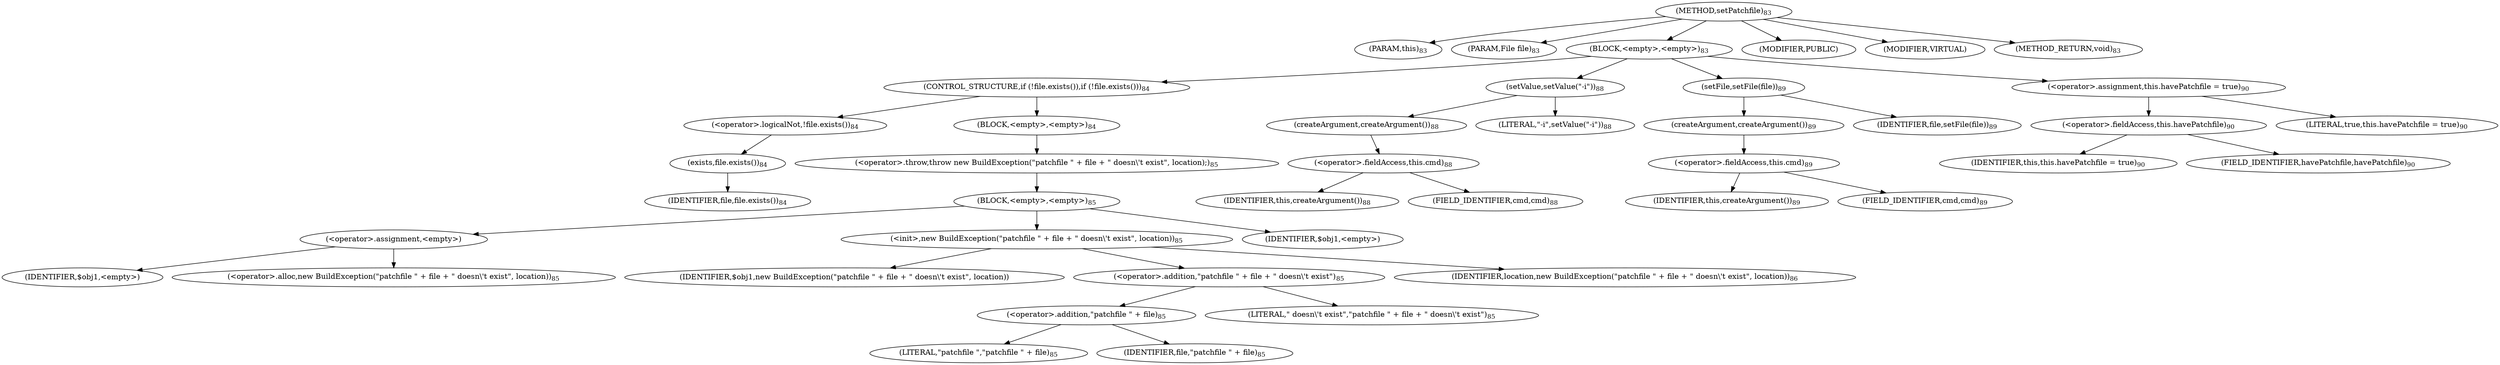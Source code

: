 digraph "setPatchfile" {  
"36" [label = <(METHOD,setPatchfile)<SUB>83</SUB>> ]
"37" [label = <(PARAM,this)<SUB>83</SUB>> ]
"38" [label = <(PARAM,File file)<SUB>83</SUB>> ]
"39" [label = <(BLOCK,&lt;empty&gt;,&lt;empty&gt;)<SUB>83</SUB>> ]
"40" [label = <(CONTROL_STRUCTURE,if (!file.exists()),if (!file.exists()))<SUB>84</SUB>> ]
"41" [label = <(&lt;operator&gt;.logicalNot,!file.exists())<SUB>84</SUB>> ]
"42" [label = <(exists,file.exists())<SUB>84</SUB>> ]
"43" [label = <(IDENTIFIER,file,file.exists())<SUB>84</SUB>> ]
"44" [label = <(BLOCK,&lt;empty&gt;,&lt;empty&gt;)<SUB>84</SUB>> ]
"45" [label = <(&lt;operator&gt;.throw,throw new BuildException(&quot;patchfile &quot; + file + &quot; doesn\'t exist&quot;, location);)<SUB>85</SUB>> ]
"46" [label = <(BLOCK,&lt;empty&gt;,&lt;empty&gt;)<SUB>85</SUB>> ]
"47" [label = <(&lt;operator&gt;.assignment,&lt;empty&gt;)> ]
"48" [label = <(IDENTIFIER,$obj1,&lt;empty&gt;)> ]
"49" [label = <(&lt;operator&gt;.alloc,new BuildException(&quot;patchfile &quot; + file + &quot; doesn\'t exist&quot;, location))<SUB>85</SUB>> ]
"50" [label = <(&lt;init&gt;,new BuildException(&quot;patchfile &quot; + file + &quot; doesn\'t exist&quot;, location))<SUB>85</SUB>> ]
"51" [label = <(IDENTIFIER,$obj1,new BuildException(&quot;patchfile &quot; + file + &quot; doesn\'t exist&quot;, location))> ]
"52" [label = <(&lt;operator&gt;.addition,&quot;patchfile &quot; + file + &quot; doesn\'t exist&quot;)<SUB>85</SUB>> ]
"53" [label = <(&lt;operator&gt;.addition,&quot;patchfile &quot; + file)<SUB>85</SUB>> ]
"54" [label = <(LITERAL,&quot;patchfile &quot;,&quot;patchfile &quot; + file)<SUB>85</SUB>> ]
"55" [label = <(IDENTIFIER,file,&quot;patchfile &quot; + file)<SUB>85</SUB>> ]
"56" [label = <(LITERAL,&quot; doesn\'t exist&quot;,&quot;patchfile &quot; + file + &quot; doesn\'t exist&quot;)<SUB>85</SUB>> ]
"57" [label = <(IDENTIFIER,location,new BuildException(&quot;patchfile &quot; + file + &quot; doesn\'t exist&quot;, location))<SUB>86</SUB>> ]
"58" [label = <(IDENTIFIER,$obj1,&lt;empty&gt;)> ]
"59" [label = <(setValue,setValue(&quot;-i&quot;))<SUB>88</SUB>> ]
"60" [label = <(createArgument,createArgument())<SUB>88</SUB>> ]
"61" [label = <(&lt;operator&gt;.fieldAccess,this.cmd)<SUB>88</SUB>> ]
"62" [label = <(IDENTIFIER,this,createArgument())<SUB>88</SUB>> ]
"63" [label = <(FIELD_IDENTIFIER,cmd,cmd)<SUB>88</SUB>> ]
"64" [label = <(LITERAL,&quot;-i&quot;,setValue(&quot;-i&quot;))<SUB>88</SUB>> ]
"65" [label = <(setFile,setFile(file))<SUB>89</SUB>> ]
"66" [label = <(createArgument,createArgument())<SUB>89</SUB>> ]
"67" [label = <(&lt;operator&gt;.fieldAccess,this.cmd)<SUB>89</SUB>> ]
"68" [label = <(IDENTIFIER,this,createArgument())<SUB>89</SUB>> ]
"69" [label = <(FIELD_IDENTIFIER,cmd,cmd)<SUB>89</SUB>> ]
"70" [label = <(IDENTIFIER,file,setFile(file))<SUB>89</SUB>> ]
"71" [label = <(&lt;operator&gt;.assignment,this.havePatchfile = true)<SUB>90</SUB>> ]
"72" [label = <(&lt;operator&gt;.fieldAccess,this.havePatchfile)<SUB>90</SUB>> ]
"73" [label = <(IDENTIFIER,this,this.havePatchfile = true)<SUB>90</SUB>> ]
"74" [label = <(FIELD_IDENTIFIER,havePatchfile,havePatchfile)<SUB>90</SUB>> ]
"75" [label = <(LITERAL,true,this.havePatchfile = true)<SUB>90</SUB>> ]
"76" [label = <(MODIFIER,PUBLIC)> ]
"77" [label = <(MODIFIER,VIRTUAL)> ]
"78" [label = <(METHOD_RETURN,void)<SUB>83</SUB>> ]
  "36" -> "37" 
  "36" -> "38" 
  "36" -> "39" 
  "36" -> "76" 
  "36" -> "77" 
  "36" -> "78" 
  "39" -> "40" 
  "39" -> "59" 
  "39" -> "65" 
  "39" -> "71" 
  "40" -> "41" 
  "40" -> "44" 
  "41" -> "42" 
  "42" -> "43" 
  "44" -> "45" 
  "45" -> "46" 
  "46" -> "47" 
  "46" -> "50" 
  "46" -> "58" 
  "47" -> "48" 
  "47" -> "49" 
  "50" -> "51" 
  "50" -> "52" 
  "50" -> "57" 
  "52" -> "53" 
  "52" -> "56" 
  "53" -> "54" 
  "53" -> "55" 
  "59" -> "60" 
  "59" -> "64" 
  "60" -> "61" 
  "61" -> "62" 
  "61" -> "63" 
  "65" -> "66" 
  "65" -> "70" 
  "66" -> "67" 
  "67" -> "68" 
  "67" -> "69" 
  "71" -> "72" 
  "71" -> "75" 
  "72" -> "73" 
  "72" -> "74" 
}
